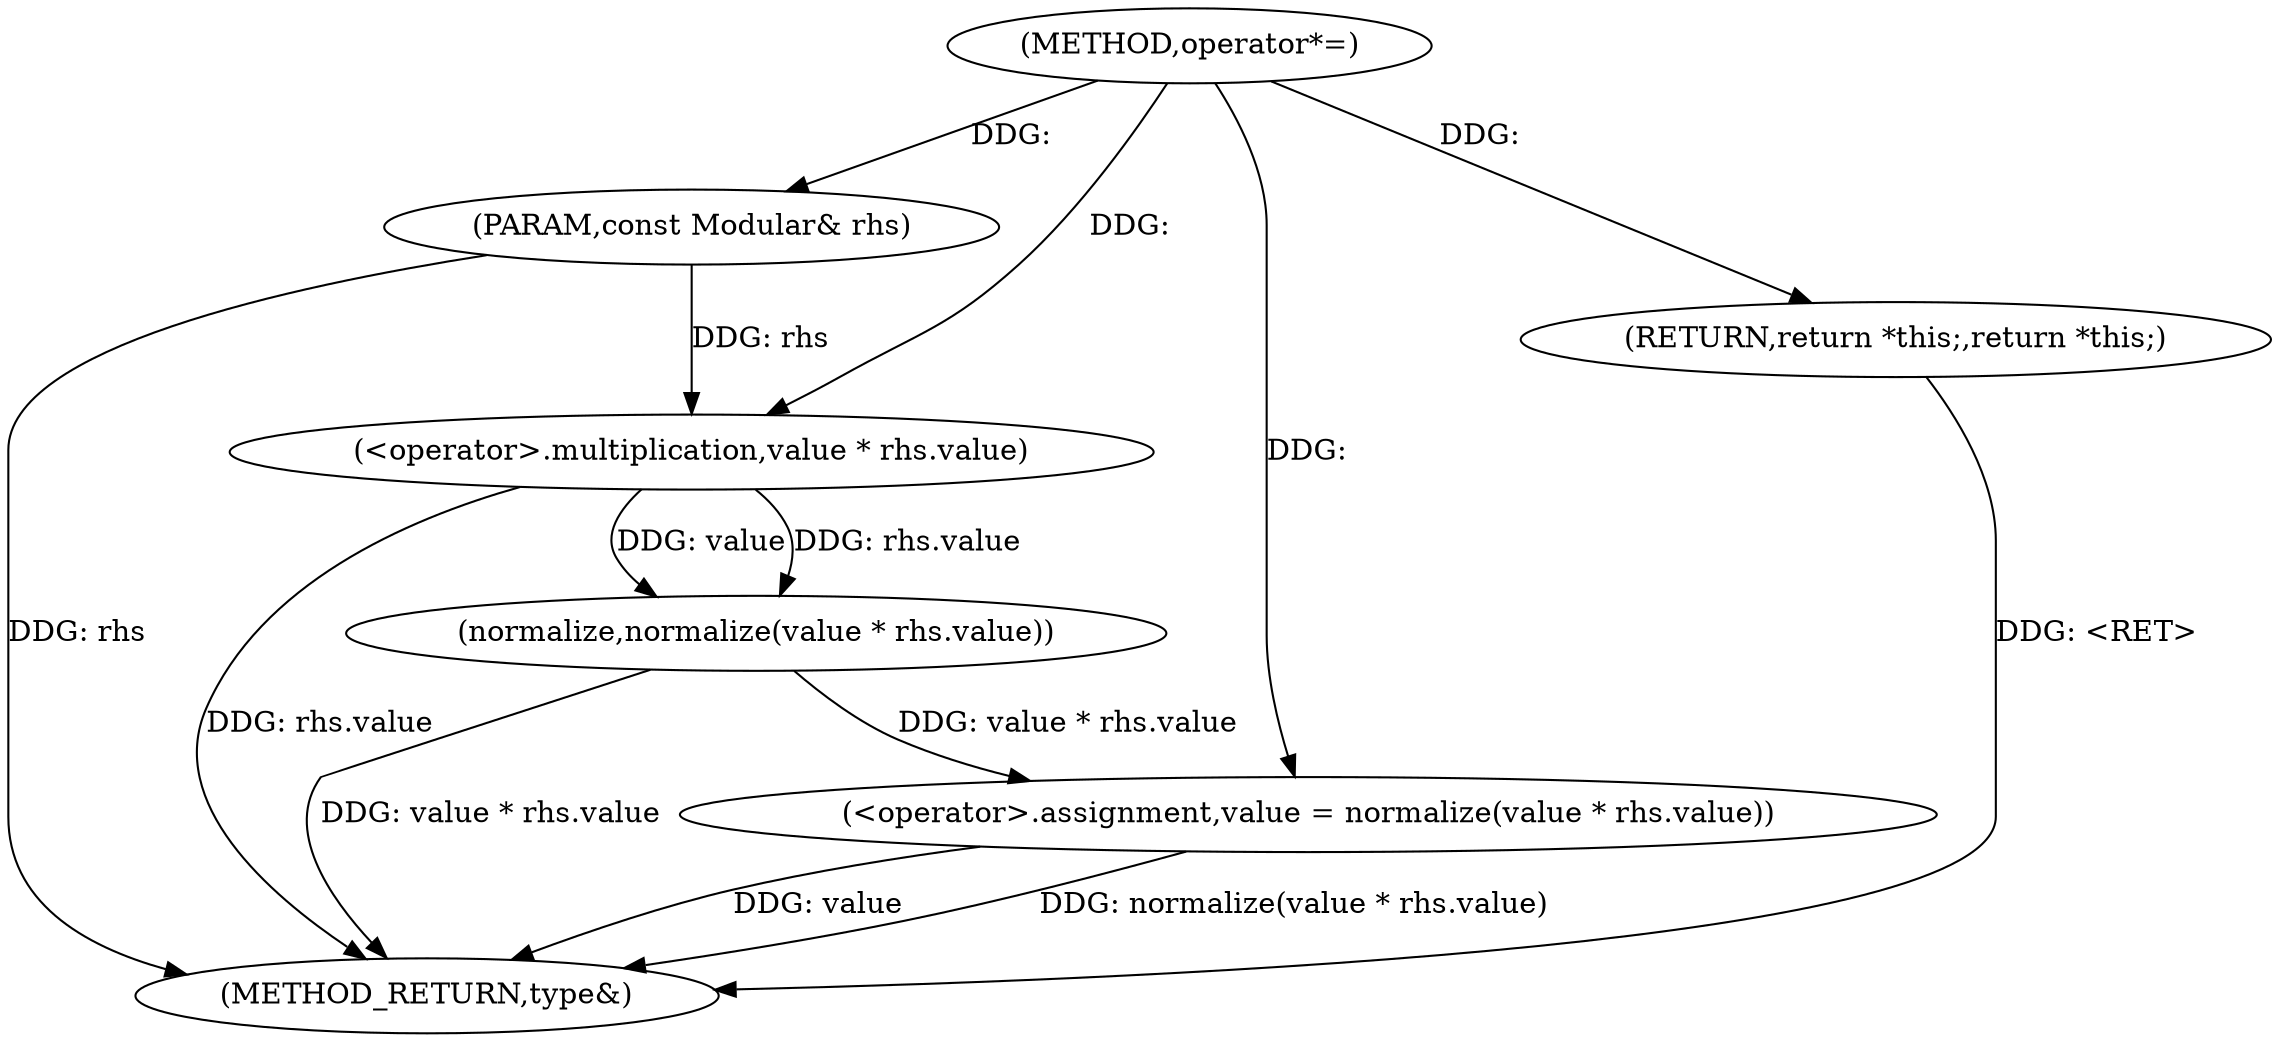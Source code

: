 digraph "operator*=" {  
"1000654" [label = "(METHOD,operator*=)" ]
"1000668" [label = "(METHOD_RETURN,type&)" ]
"1000655" [label = "(PARAM,const Modular& rhs)" ]
"1000657" [label = "(<operator>.assignment,value = normalize(value * rhs.value))" ]
"1000665" [label = "(RETURN,return *this;,return *this;)" ]
"1000659" [label = "(normalize,normalize(value * rhs.value))" ]
"1000660" [label = "(<operator>.multiplication,value * rhs.value)" ]
  "1000665" -> "1000668"  [ label = "DDG: <RET>"] 
  "1000655" -> "1000668"  [ label = "DDG: rhs"] 
  "1000657" -> "1000668"  [ label = "DDG: value"] 
  "1000660" -> "1000668"  [ label = "DDG: rhs.value"] 
  "1000659" -> "1000668"  [ label = "DDG: value * rhs.value"] 
  "1000657" -> "1000668"  [ label = "DDG: normalize(value * rhs.value)"] 
  "1000654" -> "1000655"  [ label = "DDG: "] 
  "1000659" -> "1000657"  [ label = "DDG: value * rhs.value"] 
  "1000654" -> "1000665"  [ label = "DDG: "] 
  "1000654" -> "1000657"  [ label = "DDG: "] 
  "1000660" -> "1000659"  [ label = "DDG: value"] 
  "1000660" -> "1000659"  [ label = "DDG: rhs.value"] 
  "1000654" -> "1000660"  [ label = "DDG: "] 
  "1000655" -> "1000660"  [ label = "DDG: rhs"] 
}
